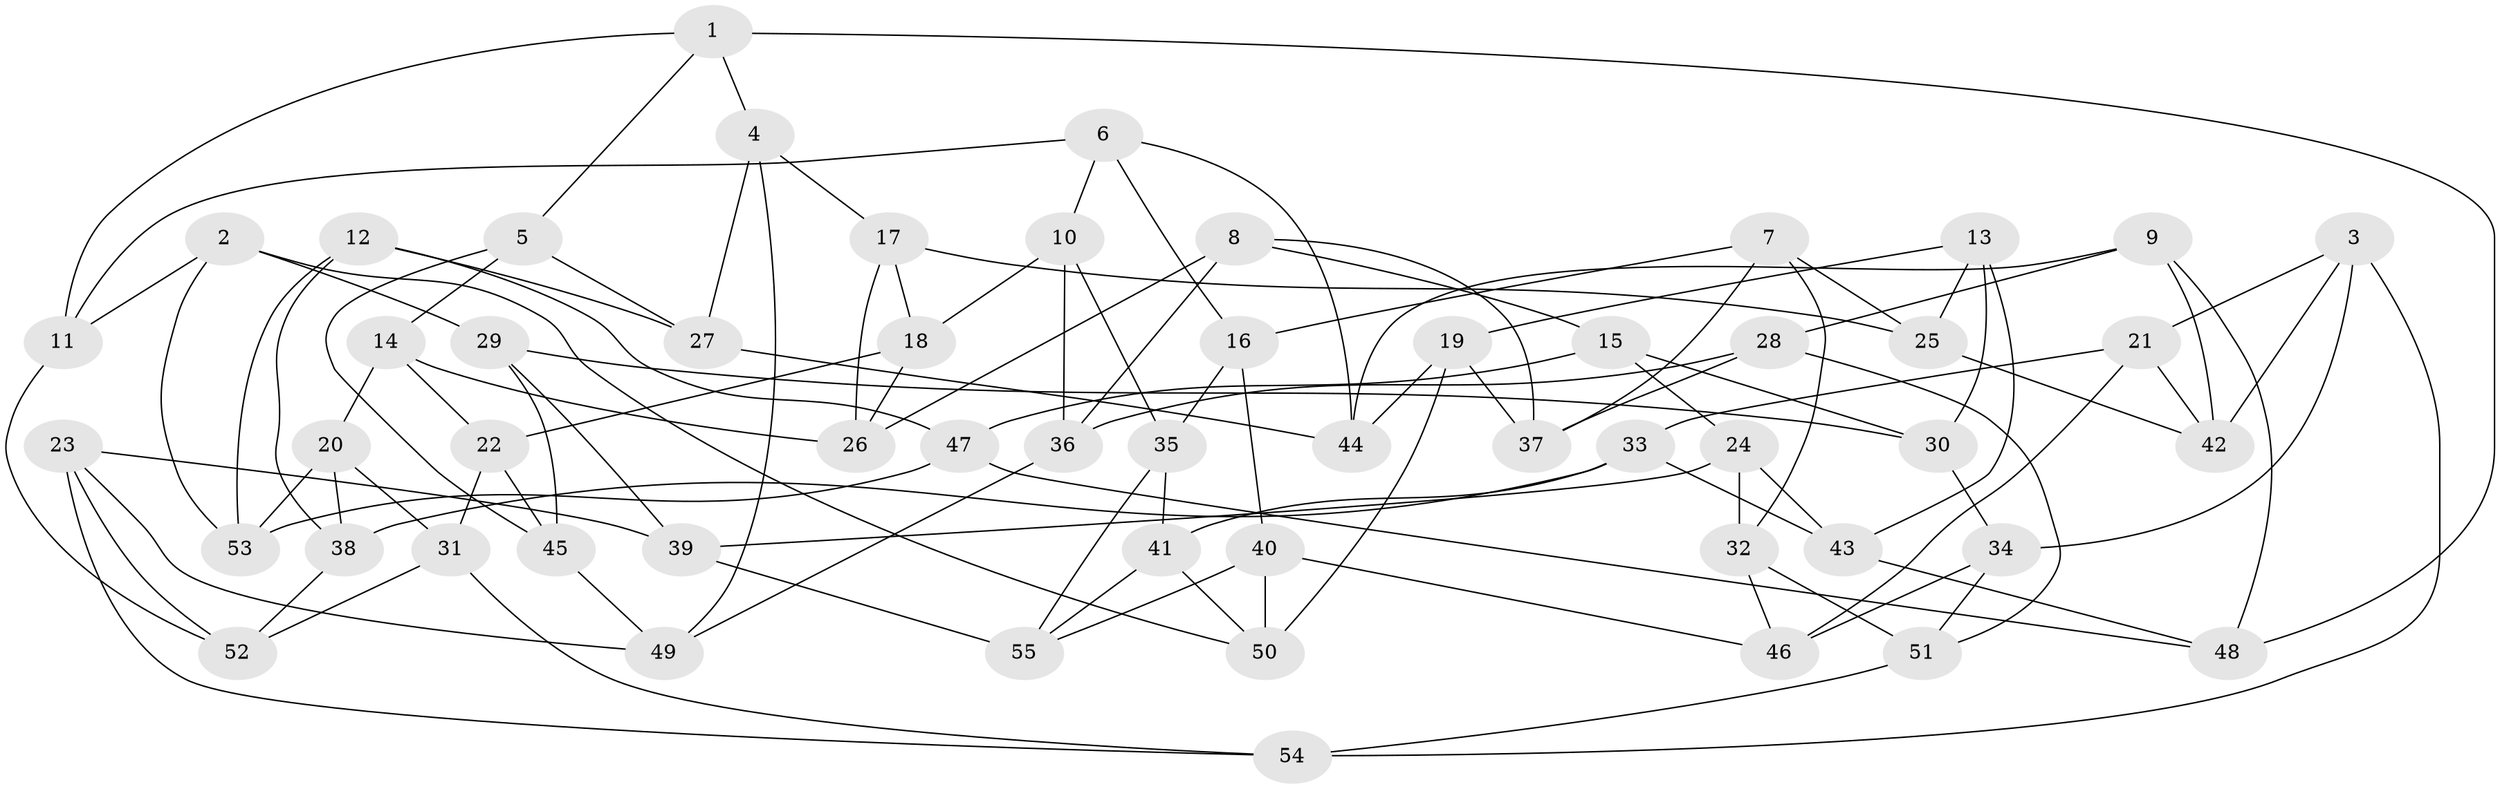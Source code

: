 // coarse degree distribution, {4: 0.3125, 6: 0.4375, 5: 0.21875, 3: 0.03125}
// Generated by graph-tools (version 1.1) at 2025/52/02/27/25 19:52:30]
// undirected, 55 vertices, 110 edges
graph export_dot {
graph [start="1"]
  node [color=gray90,style=filled];
  1;
  2;
  3;
  4;
  5;
  6;
  7;
  8;
  9;
  10;
  11;
  12;
  13;
  14;
  15;
  16;
  17;
  18;
  19;
  20;
  21;
  22;
  23;
  24;
  25;
  26;
  27;
  28;
  29;
  30;
  31;
  32;
  33;
  34;
  35;
  36;
  37;
  38;
  39;
  40;
  41;
  42;
  43;
  44;
  45;
  46;
  47;
  48;
  49;
  50;
  51;
  52;
  53;
  54;
  55;
  1 -- 4;
  1 -- 48;
  1 -- 11;
  1 -- 5;
  2 -- 11;
  2 -- 50;
  2 -- 53;
  2 -- 29;
  3 -- 21;
  3 -- 34;
  3 -- 42;
  3 -- 54;
  4 -- 17;
  4 -- 27;
  4 -- 49;
  5 -- 45;
  5 -- 27;
  5 -- 14;
  6 -- 11;
  6 -- 44;
  6 -- 16;
  6 -- 10;
  7 -- 25;
  7 -- 37;
  7 -- 16;
  7 -- 32;
  8 -- 15;
  8 -- 37;
  8 -- 36;
  8 -- 26;
  9 -- 42;
  9 -- 48;
  9 -- 44;
  9 -- 28;
  10 -- 18;
  10 -- 35;
  10 -- 36;
  11 -- 52;
  12 -- 47;
  12 -- 38;
  12 -- 27;
  12 -- 53;
  13 -- 43;
  13 -- 25;
  13 -- 19;
  13 -- 30;
  14 -- 22;
  14 -- 26;
  14 -- 20;
  15 -- 47;
  15 -- 30;
  15 -- 24;
  16 -- 35;
  16 -- 40;
  17 -- 26;
  17 -- 18;
  17 -- 25;
  18 -- 26;
  18 -- 22;
  19 -- 44;
  19 -- 37;
  19 -- 50;
  20 -- 31;
  20 -- 38;
  20 -- 53;
  21 -- 46;
  21 -- 42;
  21 -- 33;
  22 -- 45;
  22 -- 31;
  23 -- 49;
  23 -- 39;
  23 -- 54;
  23 -- 52;
  24 -- 39;
  24 -- 43;
  24 -- 32;
  25 -- 42;
  27 -- 44;
  28 -- 37;
  28 -- 36;
  28 -- 51;
  29 -- 39;
  29 -- 30;
  29 -- 45;
  30 -- 34;
  31 -- 54;
  31 -- 52;
  32 -- 51;
  32 -- 46;
  33 -- 41;
  33 -- 38;
  33 -- 43;
  34 -- 51;
  34 -- 46;
  35 -- 55;
  35 -- 41;
  36 -- 49;
  38 -- 52;
  39 -- 55;
  40 -- 55;
  40 -- 46;
  40 -- 50;
  41 -- 55;
  41 -- 50;
  43 -- 48;
  45 -- 49;
  47 -- 53;
  47 -- 48;
  51 -- 54;
}
